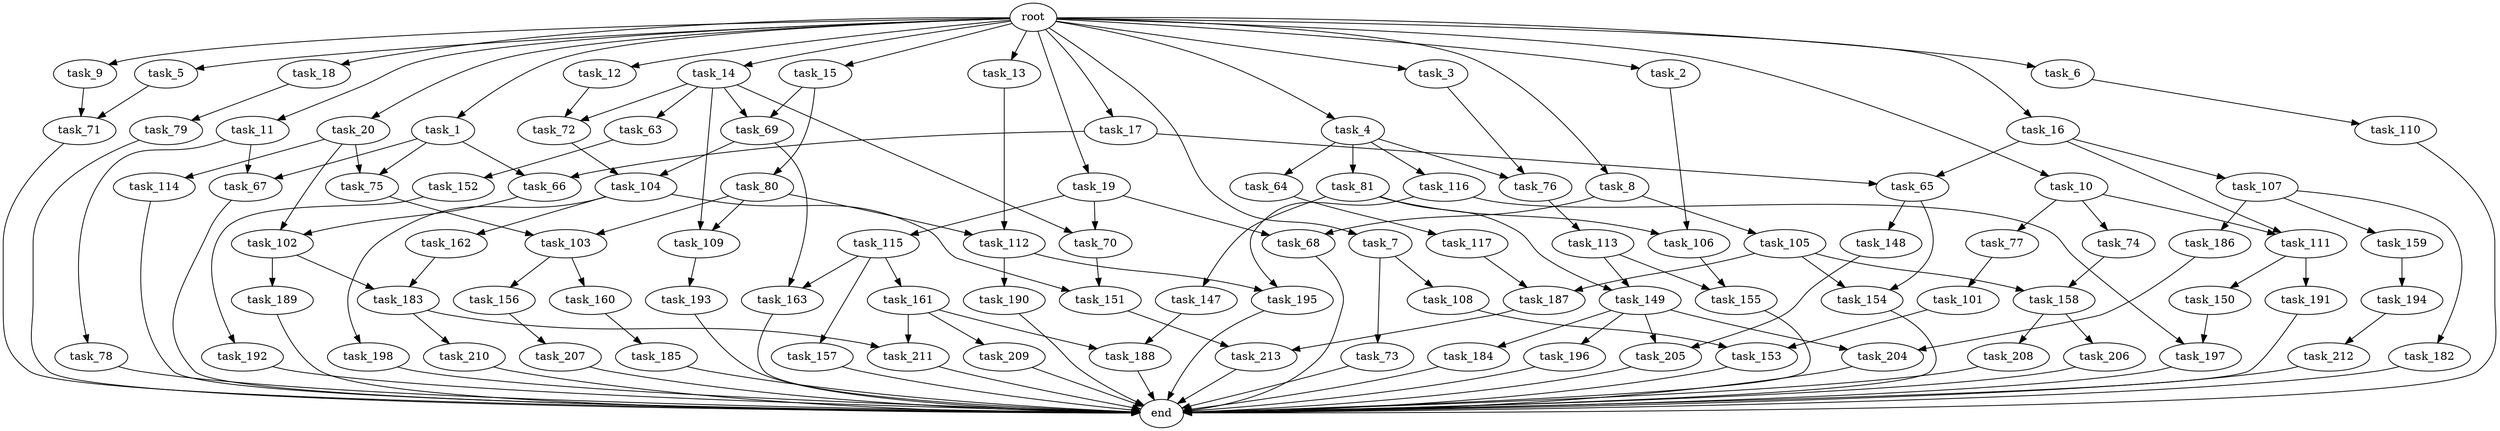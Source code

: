 digraph G {
  task_116 [size="77309411328.000000"];
  task_105 [size="214748364800.000000"];
  task_163 [size="730144440320.000000"];
  task_15 [size="1024.000000"];
  task_102 [size="584115552256.000000"];
  task_63 [size="420906795008.000000"];
  task_184 [size="695784701952.000000"];
  task_207 [size="549755813888.000000"];
  task_153 [size="773094113280.000000"];
  task_191 [size="34359738368.000000"];
  task_7 [size="1024.000000"];
  task_104 [size="1391569403904.000000"];
  task_193 [size="695784701952.000000"];
  task_79 [size="695784701952.000000"];
  task_75 [size="343597383680.000000"];
  task_154 [size="498216206336.000000"];
  task_106 [size="343597383680.000000"];
  task_204 [size="773094113280.000000"];
  task_117 [size="695784701952.000000"];
  task_155 [size="936302870528.000000"];
  task_72 [size="558345748480.000000"];
  task_9 [size="1024.000000"];
  task_196 [size="695784701952.000000"];
  task_74 [size="34359738368.000000"];
  task_112 [size="274877906944.000000"];
  task_147 [size="34359738368.000000"];
  task_185 [size="695784701952.000000"];
  task_73 [size="420906795008.000000"];
  task_64 [size="77309411328.000000"];
  task_77 [size="34359738368.000000"];
  task_198 [size="137438953472.000000"];
  task_65 [size="1408749273088.000000"];
  task_150 [size="34359738368.000000"];
  task_18 [size="1024.000000"];
  task_188 [size="292057776128.000000"];
  task_212 [size="137438953472.000000"];
  task_68 [size="292057776128.000000"];
  task_115 [size="77309411328.000000"];
  task_206 [size="309237645312.000000"];
  task_160 [size="549755813888.000000"];
  task_156 [size="549755813888.000000"];
  task_1 [size="1024.000000"];
  task_159 [size="77309411328.000000"];
  task_78 [size="420906795008.000000"];
  task_157 [size="34359738368.000000"];
  task_109 [size="558345748480.000000"];
  task_210 [size="309237645312.000000"];
  task_189 [size="695784701952.000000"];
  task_69 [size="455266533376.000000"];
  task_162 [size="137438953472.000000"];
  task_80 [size="34359738368.000000"];
  task_20 [size="1024.000000"];
  task_194 [size="34359738368.000000"];
  task_190 [size="77309411328.000000"];
  task_66 [size="1168231104512.000000"];
  task_19 [size="1024.000000"];
  task_148 [size="420906795008.000000"];
  task_161 [size="34359738368.000000"];
  task_213 [size="352187318272.000000"];
  task_195 [size="292057776128.000000"];
  end [size="0.000000"];
  task_192 [size="137438953472.000000"];
  task_11 [size="1024.000000"];
  task_4 [size="1024.000000"];
  task_10 [size="1024.000000"];
  task_81 [size="77309411328.000000"];
  task_158 [size="936302870528.000000"];
  task_101 [size="549755813888.000000"];
  task_70 [size="498216206336.000000"];
  task_71 [size="249108103168.000000"];
  task_67 [size="730144440320.000000"];
  task_14 [size="1024.000000"];
  task_12 [size="1024.000000"];
  task_13 [size="1024.000000"];
  task_187 [size="627065225216.000000"];
  task_108 [size="420906795008.000000"];
  task_3 [size="1024.000000"];
  task_114 [size="34359738368.000000"];
  task_5 [size="1024.000000"];
  task_103 [size="833223655424.000000"];
  task_113 [size="214748364800.000000"];
  task_6 [size="1024.000000"];
  task_186 [size="77309411328.000000"];
  task_2 [size="1024.000000"];
  task_209 [size="214748364800.000000"];
  task_197 [size="910533066752.000000"];
  task_183 [size="1391569403904.000000"];
  task_107 [size="549755813888.000000"];
  task_182 [size="77309411328.000000"];
  task_211 [size="523986010112.000000"];
  task_149 [size="111669149696.000000"];
  task_17 [size="1024.000000"];
  task_76 [size="154618822656.000000"];
  root [size="0.000000"];
  task_205 [size="833223655424.000000"];
  task_111 [size="584115552256.000000"];
  task_8 [size="1024.000000"];
  task_16 [size="1024.000000"];
  task_152 [size="420906795008.000000"];
  task_151 [size="352187318272.000000"];
  task_110 [size="137438953472.000000"];
  task_208 [size="309237645312.000000"];

  task_116 -> task_197 [size="209715200.000000"];
  task_116 -> task_195 [size="209715200.000000"];
  task_105 -> task_158 [size="75497472.000000"];
  task_105 -> task_154 [size="75497472.000000"];
  task_105 -> task_187 [size="75497472.000000"];
  task_163 -> end [size="1.000000"];
  task_15 -> task_80 [size="33554432.000000"];
  task_15 -> task_69 [size="33554432.000000"];
  task_102 -> task_189 [size="679477248.000000"];
  task_102 -> task_183 [size="679477248.000000"];
  task_63 -> task_152 [size="411041792.000000"];
  task_184 -> end [size="1.000000"];
  task_207 -> end [size="1.000000"];
  task_153 -> end [size="1.000000"];
  task_191 -> end [size="1.000000"];
  task_7 -> task_108 [size="411041792.000000"];
  task_7 -> task_73 [size="411041792.000000"];
  task_104 -> task_162 [size="134217728.000000"];
  task_104 -> task_151 [size="134217728.000000"];
  task_104 -> task_198 [size="134217728.000000"];
  task_193 -> end [size="1.000000"];
  task_79 -> end [size="1.000000"];
  task_75 -> task_103 [size="679477248.000000"];
  task_154 -> end [size="1.000000"];
  task_106 -> task_155 [size="838860800.000000"];
  task_204 -> end [size="1.000000"];
  task_117 -> task_187 [size="536870912.000000"];
  task_155 -> end [size="1.000000"];
  task_72 -> task_104 [size="679477248.000000"];
  task_9 -> task_71 [size="209715200.000000"];
  task_196 -> end [size="1.000000"];
  task_74 -> task_158 [size="838860800.000000"];
  task_112 -> task_195 [size="75497472.000000"];
  task_112 -> task_190 [size="75497472.000000"];
  task_147 -> task_188 [size="75497472.000000"];
  task_185 -> end [size="1.000000"];
  task_73 -> end [size="1.000000"];
  task_64 -> task_117 [size="679477248.000000"];
  task_77 -> task_101 [size="536870912.000000"];
  task_198 -> end [size="1.000000"];
  task_65 -> task_154 [size="411041792.000000"];
  task_65 -> task_148 [size="411041792.000000"];
  task_150 -> task_197 [size="679477248.000000"];
  task_18 -> task_79 [size="679477248.000000"];
  task_188 -> end [size="1.000000"];
  task_212 -> end [size="1.000000"];
  task_68 -> end [size="1.000000"];
  task_115 -> task_161 [size="33554432.000000"];
  task_115 -> task_157 [size="33554432.000000"];
  task_115 -> task_163 [size="33554432.000000"];
  task_206 -> end [size="1.000000"];
  task_160 -> task_185 [size="679477248.000000"];
  task_156 -> task_207 [size="536870912.000000"];
  task_1 -> task_66 [size="301989888.000000"];
  task_1 -> task_75 [size="301989888.000000"];
  task_1 -> task_67 [size="301989888.000000"];
  task_159 -> task_194 [size="33554432.000000"];
  task_78 -> end [size="1.000000"];
  task_157 -> end [size="1.000000"];
  task_109 -> task_193 [size="679477248.000000"];
  task_210 -> end [size="1.000000"];
  task_189 -> end [size="1.000000"];
  task_69 -> task_163 [size="679477248.000000"];
  task_69 -> task_104 [size="679477248.000000"];
  task_162 -> task_183 [size="679477248.000000"];
  task_80 -> task_112 [size="134217728.000000"];
  task_80 -> task_109 [size="134217728.000000"];
  task_80 -> task_103 [size="134217728.000000"];
  task_20 -> task_75 [size="33554432.000000"];
  task_20 -> task_114 [size="33554432.000000"];
  task_20 -> task_102 [size="33554432.000000"];
  task_194 -> task_212 [size="134217728.000000"];
  task_190 -> end [size="1.000000"];
  task_66 -> task_102 [size="536870912.000000"];
  task_19 -> task_68 [size="75497472.000000"];
  task_19 -> task_70 [size="75497472.000000"];
  task_19 -> task_115 [size="75497472.000000"];
  task_148 -> task_205 [size="134217728.000000"];
  task_161 -> task_188 [size="209715200.000000"];
  task_161 -> task_209 [size="209715200.000000"];
  task_161 -> task_211 [size="209715200.000000"];
  task_213 -> end [size="1.000000"];
  task_195 -> end [size="1.000000"];
  task_192 -> end [size="1.000000"];
  task_11 -> task_78 [size="411041792.000000"];
  task_11 -> task_67 [size="411041792.000000"];
  task_4 -> task_81 [size="75497472.000000"];
  task_4 -> task_116 [size="75497472.000000"];
  task_4 -> task_76 [size="75497472.000000"];
  task_4 -> task_64 [size="75497472.000000"];
  task_10 -> task_111 [size="33554432.000000"];
  task_10 -> task_77 [size="33554432.000000"];
  task_10 -> task_74 [size="33554432.000000"];
  task_81 -> task_149 [size="33554432.000000"];
  task_81 -> task_147 [size="33554432.000000"];
  task_81 -> task_106 [size="33554432.000000"];
  task_158 -> task_206 [size="301989888.000000"];
  task_158 -> task_208 [size="301989888.000000"];
  task_101 -> task_153 [size="75497472.000000"];
  task_70 -> task_151 [size="209715200.000000"];
  task_71 -> end [size="1.000000"];
  task_67 -> end [size="1.000000"];
  task_14 -> task_63 [size="411041792.000000"];
  task_14 -> task_109 [size="411041792.000000"];
  task_14 -> task_70 [size="411041792.000000"];
  task_14 -> task_72 [size="411041792.000000"];
  task_14 -> task_69 [size="411041792.000000"];
  task_12 -> task_72 [size="134217728.000000"];
  task_13 -> task_112 [size="134217728.000000"];
  task_187 -> task_213 [size="209715200.000000"];
  task_108 -> task_153 [size="679477248.000000"];
  task_3 -> task_76 [size="75497472.000000"];
  task_114 -> end [size="1.000000"];
  task_5 -> task_71 [size="33554432.000000"];
  task_103 -> task_156 [size="536870912.000000"];
  task_103 -> task_160 [size="536870912.000000"];
  task_113 -> task_149 [size="75497472.000000"];
  task_113 -> task_155 [size="75497472.000000"];
  task_6 -> task_110 [size="134217728.000000"];
  task_186 -> task_204 [size="75497472.000000"];
  task_2 -> task_106 [size="301989888.000000"];
  task_209 -> end [size="1.000000"];
  task_197 -> end [size="1.000000"];
  task_183 -> task_210 [size="301989888.000000"];
  task_183 -> task_211 [size="301989888.000000"];
  task_107 -> task_159 [size="75497472.000000"];
  task_107 -> task_182 [size="75497472.000000"];
  task_107 -> task_186 [size="75497472.000000"];
  task_182 -> end [size="1.000000"];
  task_211 -> end [size="1.000000"];
  task_149 -> task_204 [size="679477248.000000"];
  task_149 -> task_184 [size="679477248.000000"];
  task_149 -> task_196 [size="679477248.000000"];
  task_149 -> task_205 [size="679477248.000000"];
  task_17 -> task_65 [size="838860800.000000"];
  task_17 -> task_66 [size="838860800.000000"];
  task_76 -> task_113 [size="209715200.000000"];
  root -> task_13 [size="1.000000"];
  root -> task_17 [size="1.000000"];
  root -> task_3 [size="1.000000"];
  root -> task_4 [size="1.000000"];
  root -> task_20 [size="1.000000"];
  root -> task_15 [size="1.000000"];
  root -> task_10 [size="1.000000"];
  root -> task_6 [size="1.000000"];
  root -> task_11 [size="1.000000"];
  root -> task_9 [size="1.000000"];
  root -> task_16 [size="1.000000"];
  root -> task_8 [size="1.000000"];
  root -> task_18 [size="1.000000"];
  root -> task_1 [size="1.000000"];
  root -> task_5 [size="1.000000"];
  root -> task_19 [size="1.000000"];
  root -> task_2 [size="1.000000"];
  root -> task_14 [size="1.000000"];
  root -> task_7 [size="1.000000"];
  root -> task_12 [size="1.000000"];
  task_205 -> end [size="1.000000"];
  task_111 -> task_191 [size="33554432.000000"];
  task_111 -> task_150 [size="33554432.000000"];
  task_8 -> task_68 [size="209715200.000000"];
  task_8 -> task_105 [size="209715200.000000"];
  task_16 -> task_65 [size="536870912.000000"];
  task_16 -> task_107 [size="536870912.000000"];
  task_16 -> task_111 [size="536870912.000000"];
  task_152 -> task_192 [size="134217728.000000"];
  task_151 -> task_213 [size="134217728.000000"];
  task_110 -> end [size="1.000000"];
  task_208 -> end [size="1.000000"];
}
